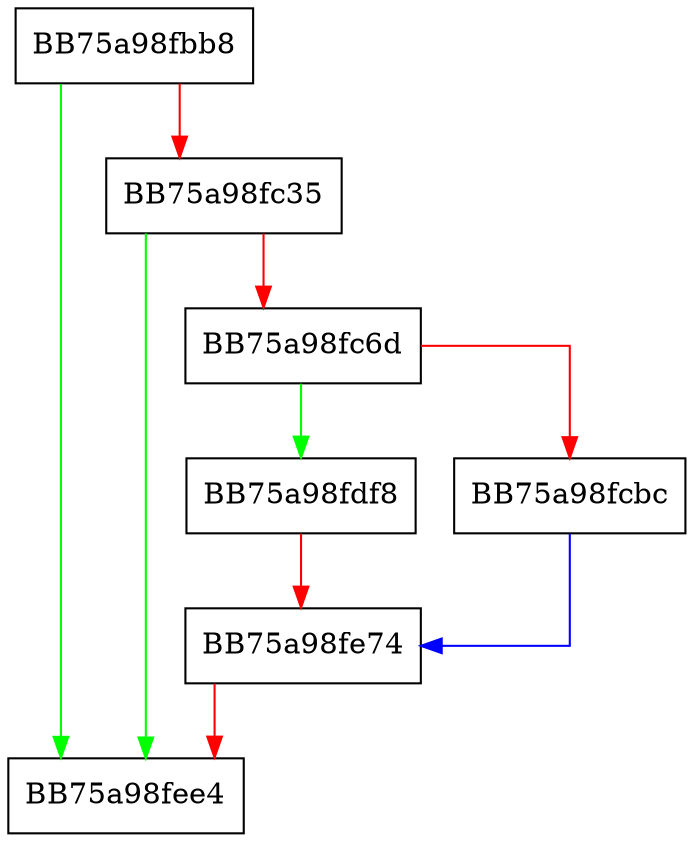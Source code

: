digraph resume {
  node [shape="box"];
  graph [splines=ortho];
  BB75a98fbb8 -> BB75a98fee4 [color="green"];
  BB75a98fbb8 -> BB75a98fc35 [color="red"];
  BB75a98fc35 -> BB75a98fee4 [color="green"];
  BB75a98fc35 -> BB75a98fc6d [color="red"];
  BB75a98fc6d -> BB75a98fdf8 [color="green"];
  BB75a98fc6d -> BB75a98fcbc [color="red"];
  BB75a98fcbc -> BB75a98fe74 [color="blue"];
  BB75a98fdf8 -> BB75a98fe74 [color="red"];
  BB75a98fe74 -> BB75a98fee4 [color="red"];
}